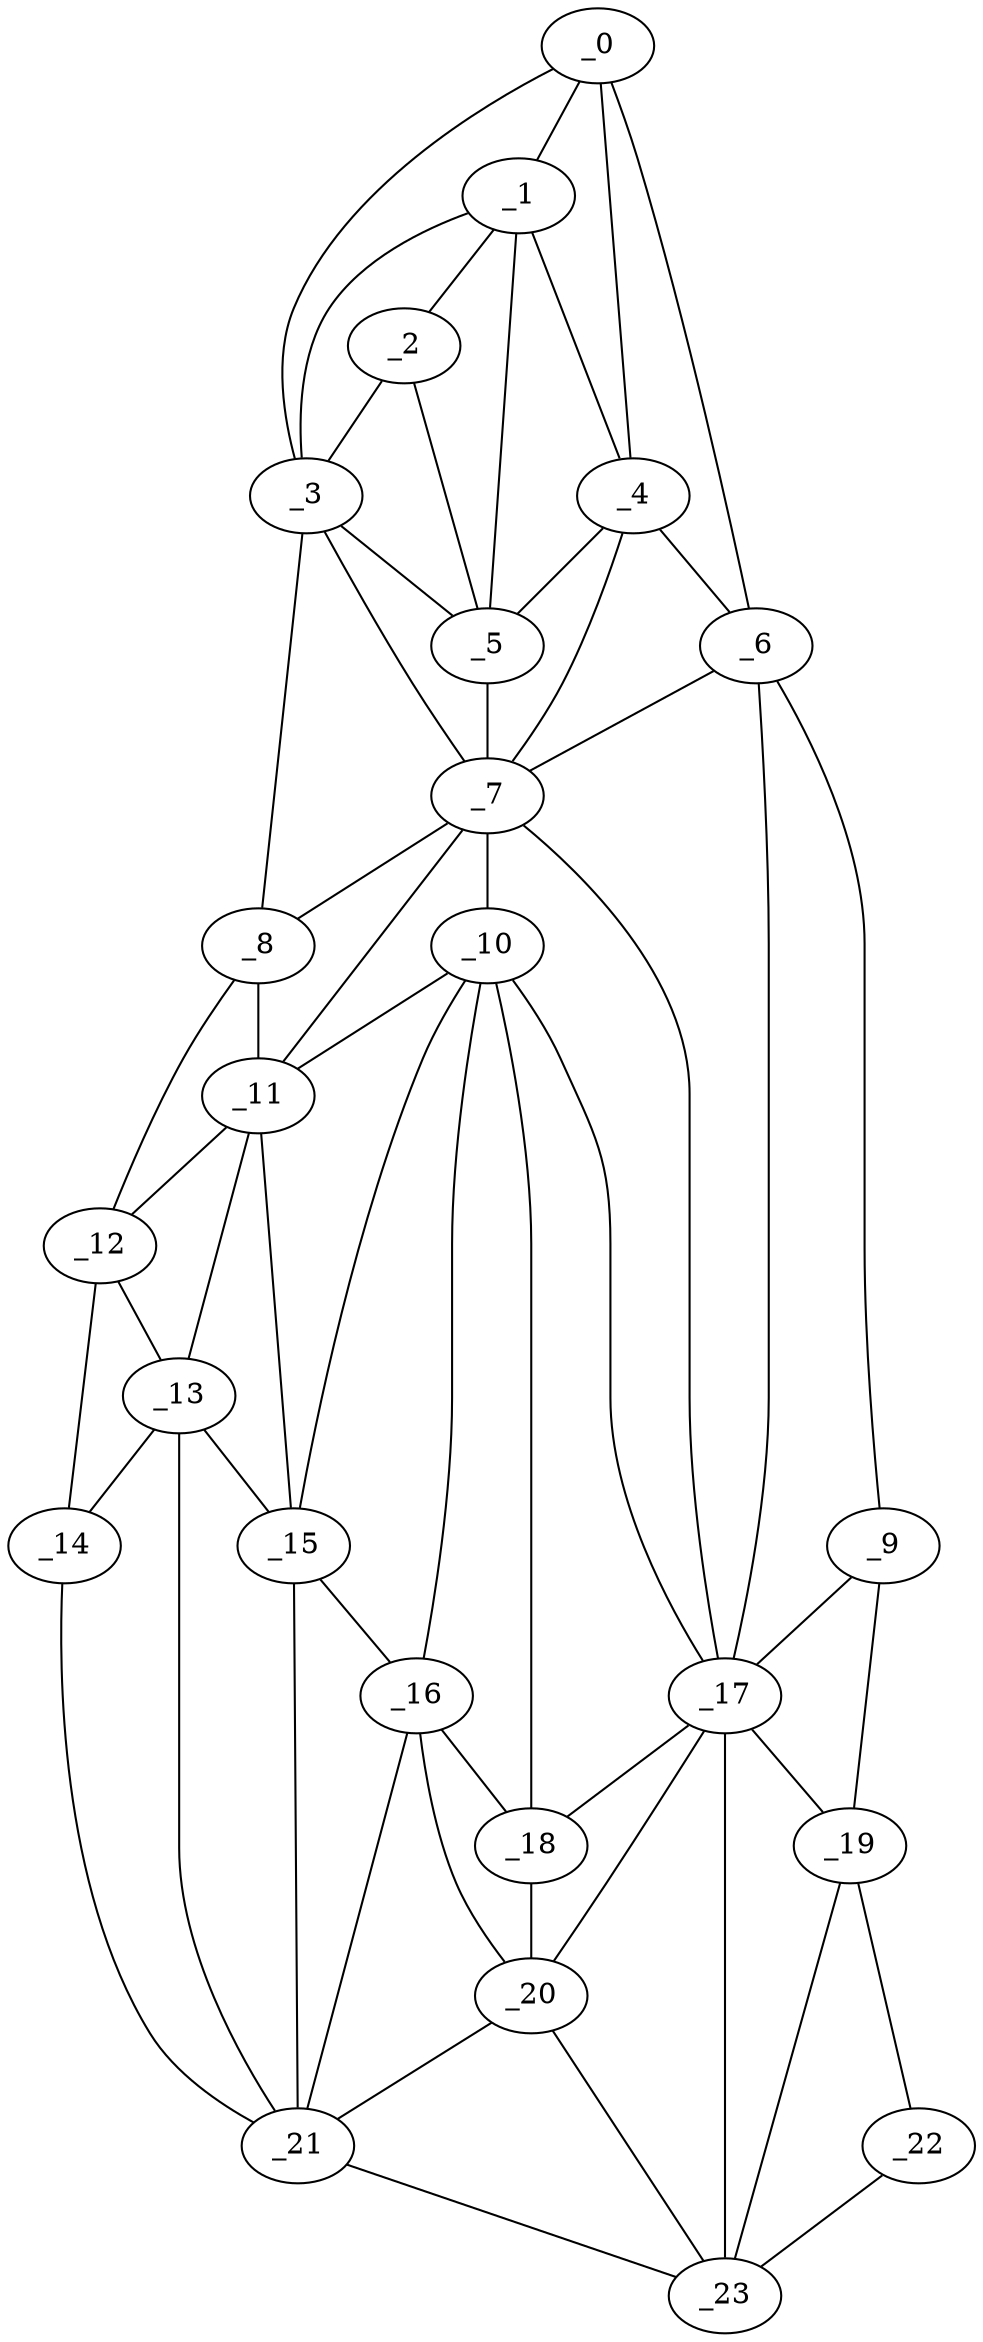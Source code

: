 graph "obj39__105.gxl" {
	_0	 [x=26,
		y=31];
	_1	 [x=27,
		y=43];
	_0 -- _1	 [valence=2];
	_3	 [x=29,
		y=77];
	_0 -- _3	 [valence=1];
	_4	 [x=30,
		y=28];
	_0 -- _4	 [valence=1];
	_6	 [x=37,
		y=20];
	_0 -- _6	 [valence=1];
	_2	 [x=28,
		y=49];
	_1 -- _2	 [valence=1];
	_1 -- _3	 [valence=1];
	_1 -- _4	 [valence=1];
	_5	 [x=32,
		y=51];
	_1 -- _5	 [valence=2];
	_2 -- _3	 [valence=2];
	_2 -- _5	 [valence=2];
	_3 -- _5	 [valence=2];
	_7	 [x=41,
		y=56];
	_3 -- _7	 [valence=2];
	_8	 [x=42,
		y=94];
	_3 -- _8	 [valence=1];
	_4 -- _5	 [valence=1];
	_4 -- _6	 [valence=2];
	_4 -- _7	 [valence=2];
	_5 -- _7	 [valence=2];
	_6 -- _7	 [valence=2];
	_9	 [x=55,
		y=2];
	_6 -- _9	 [valence=1];
	_17	 [x=80,
		y=41];
	_6 -- _17	 [valence=2];
	_7 -- _8	 [valence=2];
	_10	 [x=71,
		y=56];
	_7 -- _10	 [valence=2];
	_11	 [x=71,
		y=82];
	_7 -- _11	 [valence=2];
	_7 -- _17	 [valence=2];
	_8 -- _11	 [valence=1];
	_12	 [x=71,
		y=119];
	_8 -- _12	 [valence=1];
	_9 -- _17	 [valence=2];
	_19	 [x=100,
		y=7];
	_9 -- _19	 [valence=1];
	_10 -- _11	 [valence=2];
	_15	 [x=78,
		y=81];
	_10 -- _15	 [valence=2];
	_16	 [x=79,
		y=56];
	_10 -- _16	 [valence=2];
	_10 -- _17	 [valence=2];
	_18	 [x=81,
		y=48];
	_10 -- _18	 [valence=2];
	_11 -- _12	 [valence=2];
	_13	 [x=77,
		y=117];
	_11 -- _13	 [valence=2];
	_11 -- _15	 [valence=1];
	_12 -- _13	 [valence=2];
	_14	 [x=77,
		y=124];
	_12 -- _14	 [valence=1];
	_13 -- _14	 [valence=1];
	_13 -- _15	 [valence=2];
	_21	 [x=101,
		y=94];
	_13 -- _21	 [valence=2];
	_14 -- _21	 [valence=1];
	_15 -- _16	 [valence=1];
	_15 -- _21	 [valence=1];
	_16 -- _18	 [valence=1];
	_20	 [x=101,
		y=32];
	_16 -- _20	 [valence=1];
	_16 -- _21	 [valence=2];
	_17 -- _18	 [valence=1];
	_17 -- _19	 [valence=2];
	_17 -- _20	 [valence=2];
	_23	 [x=104,
		y=22];
	_17 -- _23	 [valence=1];
	_18 -- _20	 [valence=2];
	_22	 [x=104,
		y=12];
	_19 -- _22	 [valence=1];
	_19 -- _23	 [valence=1];
	_20 -- _21	 [valence=2];
	_20 -- _23	 [valence=2];
	_21 -- _23	 [valence=1];
	_22 -- _23	 [valence=1];
}

